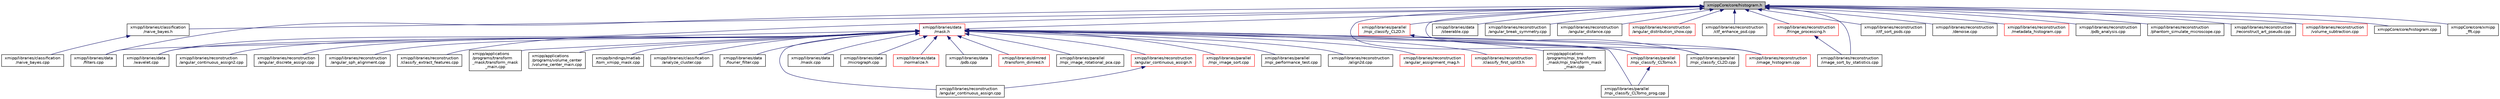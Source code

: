 digraph "xmippCore/core/histogram.h"
{
  edge [fontname="Helvetica",fontsize="10",labelfontname="Helvetica",labelfontsize="10"];
  node [fontname="Helvetica",fontsize="10",shape=record];
  Node27 [label="xmippCore/core/histogram.h",height=0.2,width=0.4,color="black", fillcolor="grey75", style="filled", fontcolor="black"];
  Node27 -> Node28 [dir="back",color="midnightblue",fontsize="10",style="solid",fontname="Helvetica"];
  Node28 [label="xmipp/libraries/classification\l/naive_bayes.h",height=0.2,width=0.4,color="black", fillcolor="white", style="filled",URL="$naive__bayes_8h.html"];
  Node28 -> Node29 [dir="back",color="midnightblue",fontsize="10",style="solid",fontname="Helvetica"];
  Node29 [label="xmipp/libraries/classification\l/naive_bayes.cpp",height=0.2,width=0.4,color="black", fillcolor="white", style="filled",URL="$naive__bayes_8cpp.html"];
  Node27 -> Node30 [dir="back",color="midnightblue",fontsize="10",style="solid",fontname="Helvetica"];
  Node30 [label="xmipp/libraries/data\l/filters.cpp",height=0.2,width=0.4,color="black", fillcolor="white", style="filled",URL="$filters_8cpp.html"];
  Node27 -> Node31 [dir="back",color="midnightblue",fontsize="10",style="solid",fontname="Helvetica"];
  Node31 [label="xmipp/libraries/data\l/mask.h",height=0.2,width=0.4,color="red", fillcolor="white", style="filled",URL="$mask_8h.html"];
  Node31 -> Node32 [dir="back",color="midnightblue",fontsize="10",style="solid",fontname="Helvetica"];
  Node32 [label="xmipp/libraries/reconstruction\l/classify_first_split3.h",height=0.2,width=0.4,color="red", fillcolor="white", style="filled",URL="$classify__first__split3_8h.html"];
  Node31 -> Node35 [dir="back",color="midnightblue",fontsize="10",style="solid",fontname="Helvetica"];
  Node35 [label="xmipp/applications\l/programs/mpi_transform\l_mask/mpi_transform_mask\l_main.cpp",height=0.2,width=0.4,color="black", fillcolor="white", style="filled",URL="$mpi__transform__mask__main_8cpp.html"];
  Node31 -> Node36 [dir="back",color="midnightblue",fontsize="10",style="solid",fontname="Helvetica"];
  Node36 [label="xmipp/applications\l/programs/transform\l_mask/transform_mask\l_main.cpp",height=0.2,width=0.4,color="black", fillcolor="white", style="filled",URL="$transform__mask__main_8cpp.html"];
  Node31 -> Node37 [dir="back",color="midnightblue",fontsize="10",style="solid",fontname="Helvetica"];
  Node37 [label="xmipp/applications\l/programs/volume_center\l/volume_center_main.cpp",height=0.2,width=0.4,color="black", fillcolor="white", style="filled",URL="$volume__center__main_8cpp.html"];
  Node31 -> Node38 [dir="back",color="midnightblue",fontsize="10",style="solid",fontname="Helvetica"];
  Node38 [label="xmipp/bindings/matlab\l/tom_xmipp_mask.cpp",height=0.2,width=0.4,color="black", fillcolor="white", style="filled",URL="$tom__xmipp__mask_8cpp.html"];
  Node31 -> Node39 [dir="back",color="midnightblue",fontsize="10",style="solid",fontname="Helvetica"];
  Node39 [label="xmipp/libraries/classification\l/analyze_cluster.cpp",height=0.2,width=0.4,color="black", fillcolor="white", style="filled",URL="$analyze__cluster_8cpp.html"];
  Node31 -> Node30 [dir="back",color="midnightblue",fontsize="10",style="solid",fontname="Helvetica"];
  Node31 -> Node40 [dir="back",color="midnightblue",fontsize="10",style="solid",fontname="Helvetica"];
  Node40 [label="xmipp/libraries/data\l/fourier_filter.cpp",height=0.2,width=0.4,color="black", fillcolor="white", style="filled",URL="$fourier__filter_8cpp.html"];
  Node31 -> Node41 [dir="back",color="midnightblue",fontsize="10",style="solid",fontname="Helvetica"];
  Node41 [label="xmipp/libraries/data\l/mask.cpp",height=0.2,width=0.4,color="black", fillcolor="white", style="filled",URL="$mask_8cpp.html"];
  Node31 -> Node42 [dir="back",color="midnightblue",fontsize="10",style="solid",fontname="Helvetica"];
  Node42 [label="xmipp/libraries/data\l/micrograph.cpp",height=0.2,width=0.4,color="black", fillcolor="white", style="filled",URL="$micrograph_8cpp.html"];
  Node31 -> Node43 [dir="back",color="midnightblue",fontsize="10",style="solid",fontname="Helvetica"];
  Node43 [label="xmipp/libraries/data\l/normalize.h",height=0.2,width=0.4,color="red", fillcolor="white", style="filled",URL="$normalize_8h.html"];
  Node31 -> Node55 [dir="back",color="midnightblue",fontsize="10",style="solid",fontname="Helvetica"];
  Node55 [label="xmipp/libraries/data\l/pdb.cpp",height=0.2,width=0.4,color="black", fillcolor="white", style="filled",URL="$pdb_8cpp.html"];
  Node31 -> Node56 [dir="back",color="midnightblue",fontsize="10",style="solid",fontname="Helvetica"];
  Node56 [label="xmipp/libraries/data\l/wavelet.cpp",height=0.2,width=0.4,color="black", fillcolor="white", style="filled",URL="$wavelet_8cpp.html"];
  Node31 -> Node57 [dir="back",color="midnightblue",fontsize="10",style="solid",fontname="Helvetica"];
  Node57 [label="xmipp/libraries/dimred\l/transform_dimred.h",height=0.2,width=0.4,color="red", fillcolor="white", style="filled",URL="$transform__dimred_8h.html"];
  Node31 -> Node60 [dir="back",color="midnightblue",fontsize="10",style="solid",fontname="Helvetica"];
  Node60 [label="xmipp/libraries/parallel\l/mpi_classify_CL2D.cpp",height=0.2,width=0.4,color="black", fillcolor="white", style="filled",URL="$mpi__classify__CL2D_8cpp.html"];
  Node31 -> Node61 [dir="back",color="midnightblue",fontsize="10",style="solid",fontname="Helvetica"];
  Node61 [label="xmipp/libraries/parallel\l/mpi_classify_CLTomo.h",height=0.2,width=0.4,color="red", fillcolor="white", style="filled",URL="$mpi__classify__CLTomo_8h.html"];
  Node61 -> Node63 [dir="back",color="midnightblue",fontsize="10",style="solid",fontname="Helvetica"];
  Node63 [label="xmipp/libraries/parallel\l/mpi_classify_CLTomo_prog.cpp",height=0.2,width=0.4,color="black", fillcolor="white", style="filled",URL="$mpi__classify__CLTomo__prog_8cpp.html"];
  Node31 -> Node63 [dir="back",color="midnightblue",fontsize="10",style="solid",fontname="Helvetica"];
  Node31 -> Node64 [dir="back",color="midnightblue",fontsize="10",style="solid",fontname="Helvetica"];
  Node64 [label="xmipp/libraries/parallel\l/mpi_image_rotational_pca.cpp",height=0.2,width=0.4,color="black", fillcolor="white", style="filled",URL="$mpi__image__rotational__pca_8cpp.html"];
  Node31 -> Node65 [dir="back",color="midnightblue",fontsize="10",style="solid",fontname="Helvetica"];
  Node65 [label="xmipp/libraries/parallel\l/mpi_image_sort.cpp",height=0.2,width=0.4,color="red", fillcolor="white", style="filled",URL="$mpi__image__sort_8cpp.html"];
  Node31 -> Node67 [dir="back",color="midnightblue",fontsize="10",style="solid",fontname="Helvetica"];
  Node67 [label="xmipp/libraries/parallel\l/mpi_performance_test.cpp",height=0.2,width=0.4,color="black", fillcolor="white", style="filled",URL="$mpi__performance__test_8cpp.html"];
  Node31 -> Node68 [dir="back",color="midnightblue",fontsize="10",style="solid",fontname="Helvetica"];
  Node68 [label="xmipp/libraries/reconstruction\l/align2d.cpp",height=0.2,width=0.4,color="black", fillcolor="white", style="filled",URL="$align2d_8cpp.html"];
  Node31 -> Node69 [dir="back",color="midnightblue",fontsize="10",style="solid",fontname="Helvetica"];
  Node69 [label="xmipp/libraries/reconstruction\l/angular_assignment_mag.h",height=0.2,width=0.4,color="red", fillcolor="white", style="filled",URL="$angular__assignment__mag_8h.html"];
  Node31 -> Node75 [dir="back",color="midnightblue",fontsize="10",style="solid",fontname="Helvetica"];
  Node75 [label="xmipp/libraries/reconstruction\l/angular_continuous_assign.h",height=0.2,width=0.4,color="red", fillcolor="white", style="filled",URL="$angular__continuous__assign_8h.html"];
  Node75 -> Node78 [dir="back",color="midnightblue",fontsize="10",style="solid",fontname="Helvetica"];
  Node78 [label="xmipp/libraries/reconstruction\l/angular_continuous_assign.cpp",height=0.2,width=0.4,color="black", fillcolor="white", style="filled",URL="$angular__continuous__assign_8cpp.html"];
  Node31 -> Node78 [dir="back",color="midnightblue",fontsize="10",style="solid",fontname="Helvetica"];
  Node31 -> Node80 [dir="back",color="midnightblue",fontsize="10",style="solid",fontname="Helvetica"];
  Node80 [label="xmipp/libraries/reconstruction\l/angular_continuous_assign2.cpp",height=0.2,width=0.4,color="black", fillcolor="white", style="filled",URL="$angular__continuous__assign2_8cpp.html"];
  Node31 -> Node81 [dir="back",color="midnightblue",fontsize="10",style="solid",fontname="Helvetica"];
  Node81 [label="xmipp/libraries/reconstruction\l/angular_discrete_assign.cpp",height=0.2,width=0.4,color="black", fillcolor="white", style="filled",URL="$angular__discrete__assign_8cpp.html"];
  Node31 -> Node82 [dir="back",color="midnightblue",fontsize="10",style="solid",fontname="Helvetica"];
  Node82 [label="xmipp/libraries/reconstruction\l/angular_sph_alignment.cpp",height=0.2,width=0.4,color="black", fillcolor="white", style="filled",URL="$angular__sph__alignment_8cpp.html"];
  Node31 -> Node83 [dir="back",color="midnightblue",fontsize="10",style="solid",fontname="Helvetica"];
  Node83 [label="xmipp/libraries/reconstruction\l/classify_extract_features.cpp",height=0.2,width=0.4,color="black", fillcolor="white", style="filled",URL="$classify__extract__features_8cpp.html"];
  Node31 -> Node89 [dir="back",color="midnightblue",fontsize="10",style="solid",fontname="Helvetica"];
  Node89 [label="xmipp/libraries/reconstruction\l/image_histogram.cpp",height=0.2,width=0.4,color="red", fillcolor="white", style="filled",URL="$image__histogram_8cpp.html"];
  Node27 -> Node184 [dir="back",color="midnightblue",fontsize="10",style="solid",fontname="Helvetica"];
  Node184 [label="xmipp/libraries/data\l/steerable.cpp",height=0.2,width=0.4,color="black", fillcolor="white", style="filled",URL="$steerable_8cpp.html"];
  Node27 -> Node56 [dir="back",color="midnightblue",fontsize="10",style="solid",fontname="Helvetica"];
  Node27 -> Node185 [dir="back",color="midnightblue",fontsize="10",style="solid",fontname="Helvetica"];
  Node185 [label="xmipp/libraries/parallel\l/mpi_classify_CL2D.h",height=0.2,width=0.4,color="red", fillcolor="white", style="filled",URL="$mpi__classify__CL2D_8h.html"];
  Node185 -> Node60 [dir="back",color="midnightblue",fontsize="10",style="solid",fontname="Helvetica"];
  Node27 -> Node61 [dir="back",color="midnightblue",fontsize="10",style="solid",fontname="Helvetica"];
  Node27 -> Node187 [dir="back",color="midnightblue",fontsize="10",style="solid",fontname="Helvetica"];
  Node187 [label="xmipp/libraries/reconstruction\l/angular_break_symmetry.cpp",height=0.2,width=0.4,color="black", fillcolor="white", style="filled",URL="$angular__break__symmetry_8cpp.html"];
  Node27 -> Node188 [dir="back",color="midnightblue",fontsize="10",style="solid",fontname="Helvetica"];
  Node188 [label="xmipp/libraries/reconstruction\l/angular_distance.cpp",height=0.2,width=0.4,color="black", fillcolor="white", style="filled",URL="$angular__distance_8cpp.html"];
  Node27 -> Node189 [dir="back",color="midnightblue",fontsize="10",style="solid",fontname="Helvetica"];
  Node189 [label="xmipp/libraries/reconstruction\l/angular_distribution_show.cpp",height=0.2,width=0.4,color="red", fillcolor="white", style="filled",URL="$angular__distribution__show_8cpp.html"];
  Node27 -> Node191 [dir="back",color="midnightblue",fontsize="10",style="solid",fontname="Helvetica"];
  Node191 [label="xmipp/libraries/reconstruction\l/ctf_enhance_psd.cpp",height=0.2,width=0.4,color="black", fillcolor="white", style="filled",URL="$ctf__enhance__psd_8cpp.html"];
  Node27 -> Node192 [dir="back",color="midnightblue",fontsize="10",style="solid",fontname="Helvetica"];
  Node192 [label="xmipp/libraries/reconstruction\l/fringe_processing.h",height=0.2,width=0.4,color="red", fillcolor="white", style="filled",URL="$fringe__processing_8h.html"];
  Node192 -> Node197 [dir="back",color="midnightblue",fontsize="10",style="solid",fontname="Helvetica"];
  Node197 [label="xmipp/libraries/reconstruction\l/image_sort_by_statistics.cpp",height=0.2,width=0.4,color="black", fillcolor="white", style="filled",URL="$image__sort__by__statistics_8cpp.html"];
  Node27 -> Node198 [dir="back",color="midnightblue",fontsize="10",style="solid",fontname="Helvetica"];
  Node198 [label="xmipp/libraries/reconstruction\l/ctf_sort_psds.cpp",height=0.2,width=0.4,color="black", fillcolor="white", style="filled",URL="$ctf__sort__psds_8cpp.html"];
  Node27 -> Node199 [dir="back",color="midnightblue",fontsize="10",style="solid",fontname="Helvetica"];
  Node199 [label="xmipp/libraries/reconstruction\l/denoise.cpp",height=0.2,width=0.4,color="black", fillcolor="white", style="filled",URL="$denoise_8cpp.html"];
  Node27 -> Node89 [dir="back",color="midnightblue",fontsize="10",style="solid",fontname="Helvetica"];
  Node27 -> Node197 [dir="back",color="midnightblue",fontsize="10",style="solid",fontname="Helvetica"];
  Node27 -> Node200 [dir="back",color="midnightblue",fontsize="10",style="solid",fontname="Helvetica"];
  Node200 [label="xmipp/libraries/reconstruction\l/metadata_histogram.cpp",height=0.2,width=0.4,color="red", fillcolor="white", style="filled",URL="$metadata__histogram_8cpp.html"];
  Node27 -> Node202 [dir="back",color="midnightblue",fontsize="10",style="solid",fontname="Helvetica"];
  Node202 [label="xmipp/libraries/reconstruction\l/pdb_analysis.cpp",height=0.2,width=0.4,color="black", fillcolor="white", style="filled",URL="$pdb__analysis_8cpp.html"];
  Node27 -> Node203 [dir="back",color="midnightblue",fontsize="10",style="solid",fontname="Helvetica"];
  Node203 [label="xmipp/libraries/reconstruction\l/phantom_simulate_microscope.cpp",height=0.2,width=0.4,color="black", fillcolor="white", style="filled",URL="$phantom__simulate__microscope_8cpp.html"];
  Node27 -> Node204 [dir="back",color="midnightblue",fontsize="10",style="solid",fontname="Helvetica"];
  Node204 [label="xmipp/libraries/reconstruction\l/reconstruct_art_pseudo.cpp",height=0.2,width=0.4,color="black", fillcolor="white", style="filled",URL="$reconstruct__art__pseudo_8cpp.html"];
  Node27 -> Node205 [dir="back",color="midnightblue",fontsize="10",style="solid",fontname="Helvetica"];
  Node205 [label="xmipp/libraries/reconstruction\l/volume_subtraction.cpp",height=0.2,width=0.4,color="red", fillcolor="white", style="filled",URL="$volume__subtraction_8cpp.html"];
  Node27 -> Node209 [dir="back",color="midnightblue",fontsize="10",style="solid",fontname="Helvetica"];
  Node209 [label="xmippCore/core/histogram.cpp",height=0.2,width=0.4,color="black", fillcolor="white", style="filled",URL="$histogram_8cpp.html"];
  Node27 -> Node210 [dir="back",color="midnightblue",fontsize="10",style="solid",fontname="Helvetica"];
  Node210 [label="xmippCore/core/xmipp\l_fft.cpp",height=0.2,width=0.4,color="black", fillcolor="white", style="filled",URL="$xmipp__fft_8cpp.html"];
}
